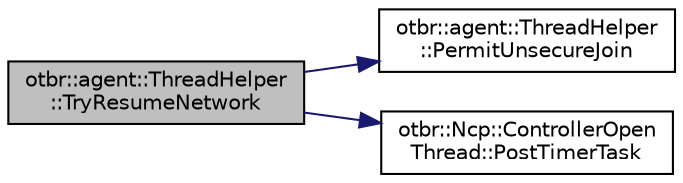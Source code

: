 digraph "otbr::agent::ThreadHelper::TryResumeNetwork"
{
  edge [fontname="Helvetica",fontsize="10",labelfontname="Helvetica",labelfontsize="10"];
  node [fontname="Helvetica",fontsize="10",shape=record];
  rankdir="LR";
  Node41 [label="otbr::agent::ThreadHelper\l::TryResumeNetwork",height=0.2,width=0.4,color="black", fillcolor="grey75", style="filled", fontcolor="black"];
  Node41 -> Node42 [color="midnightblue",fontsize="10",style="solid",fontname="Helvetica"];
  Node42 [label="otbr::agent::ThreadHelper\l::PermitUnsecureJoin",height=0.2,width=0.4,color="black", fillcolor="white", style="filled",URL="$d4/d44/classotbr_1_1agent_1_1ThreadHelper.html#af23ed2f42134e7082169258b52e8e782",tooltip="This method permits unsecure join on port. "];
  Node41 -> Node43 [color="midnightblue",fontsize="10",style="solid",fontname="Helvetica"];
  Node43 [label="otbr::Ncp::ControllerOpen\lThread::PostTimerTask",height=0.2,width=0.4,color="black", fillcolor="white", style="filled",URL="$db/d17/classotbr_1_1Ncp_1_1ControllerOpenThread.html#a1cf744483e00938f8b375b623709c7ce",tooltip="This method posts a task to the timer. "];
}
